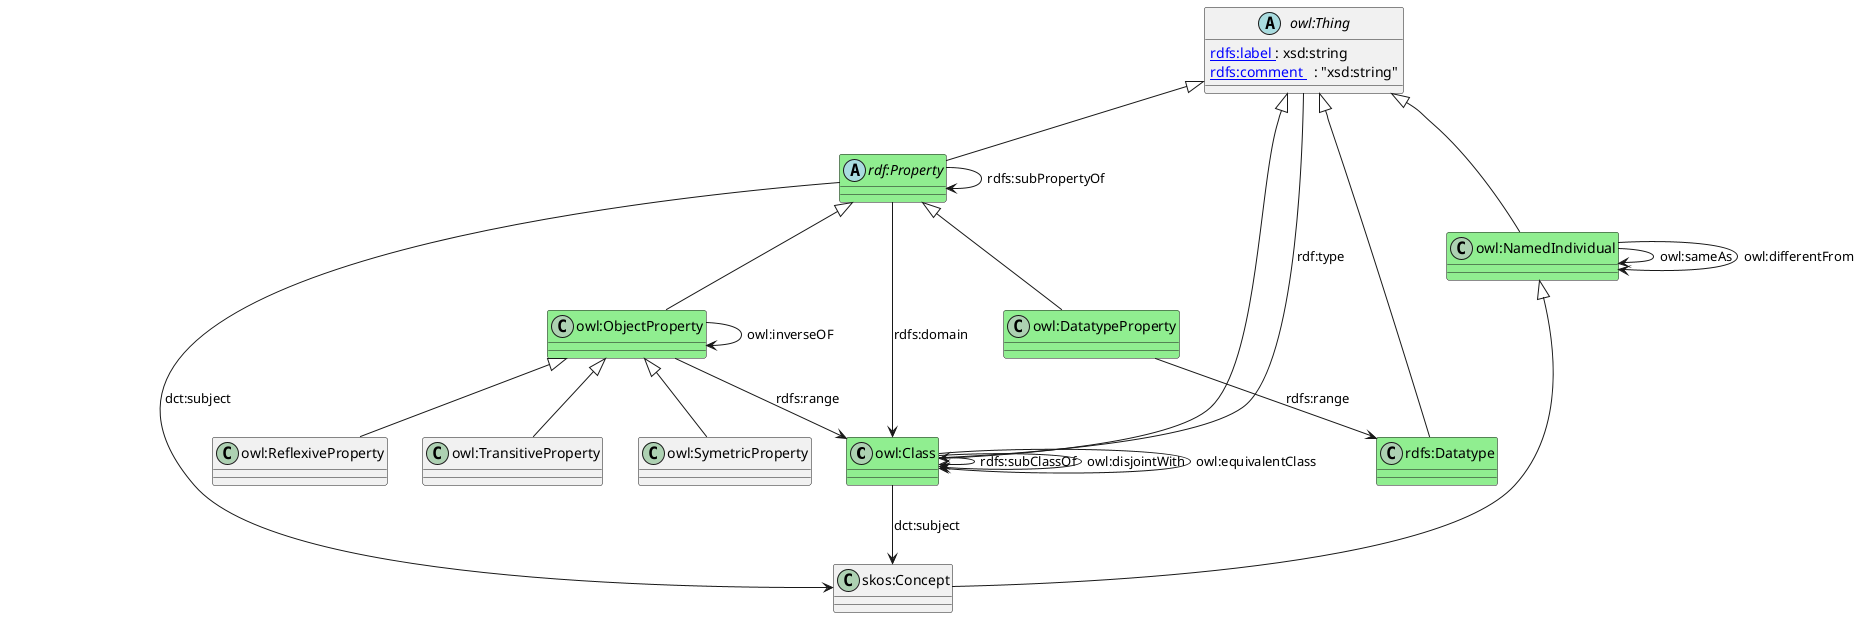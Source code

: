 @startuml

class "owl:Class" [[http://www.w3.org/2000/01/rdf-schema#Class]] #LightGreen
class "owl:DatatypeProperty" [[http://www.w3.org/2002/07/owl#DatatypeProperty]] #LightGreen
class "owl:ObjectProperty" [[http://www.w3.org/2002/07/owl#ObjectProperty]] #LightGreen
class "owl:TransitiveProperty" [[http://www.w3.org/2002/07/owl#TransitiveProperty]]
class "owl:SymetricProperty" [[http://www.w3.org/2002/07/owl#TransitiveProperty]]
class "owl:ReflexiveProperty" [[http://www.w3.org/2002/07/owl#ReflexiveProperty]]
abstract class "rdf:Property" [[http://www.w3.org/1999/02/22-rdf-syntax-ns#Property]] #LightGreen
class "rdfs:Datatype" [[http://www.w3.org/2000/01/rdf-schema#Datatype]] #LightGreen
class "owl:NamedIndividual" [[http://www.w3.org/2002/07/owl#NamedIndividual]] #LightGreen
abstract class "owl:Thing" [[http://www.w3.org/2002/07/owl#Thing]]{ 
  [[http://www.w3.org/2000/01/rdf-schema#label rdfs:label ]]: xsd:string
 [[http://www.w3.org/2000/01/rdf-schema#comment rdfs:comment ]]  : "xsd:string" 
}

"owl:Thing" <|--  "owl:Class"


"owl:Thing" <|--   "rdf:Property"
"owl:Thing" <|--   "rdfs:Datatype"
"owl:Thing" <|--   "owl:NamedIndividual"
"owl:NamedIndividual" <|-- "skos:Concept"
"rdf:Property" <|-- "owl:DatatypeProperty"
"rdf:Property" <|-- "owl:ObjectProperty"

"owl:ObjectProperty" <|-- "owl:TransitiveProperty"
"owl:ObjectProperty" <|-- "owl:SymetricProperty"
"owl:ObjectProperty" <|-- "owl:ReflexiveProperty"

"owl:ObjectProperty" --> "owl:ObjectProperty" : "owl:inverseOF"

"rdf:Property"--> "owl:Class" : "rdfs:domain"
"owl:ObjectProperty"--> "owl:Class" : "rdfs:range"
"owl:DatatypeProperty"--> "rdfs:Datatype" : "rdfs:range"
"owl:Class" --> "owl:Class" : "rdfs:subClassOf"
"owl:Class" --> "owl:Class" : "owl:disjointWith" 
"owl:Class" --> "owl:Class" : "owl:equivalentClass"
"rdf:Property" --> "rdf:Property" : "rdfs:subPropertyOf"
"owl:Thing" --> "owl:Class" : "rdf:type"
"owl:Class" -->  "skos:Concept" : "dct:subject"
"rdf:Property" -->  "skos:Concept" : "dct:subject"
"owl:NamedIndividual" --> "owl:NamedIndividual" : "owl:sameAs"
"owl:NamedIndividual" --> "owl:NamedIndividual" : "owl:differentFrom"

@enduml